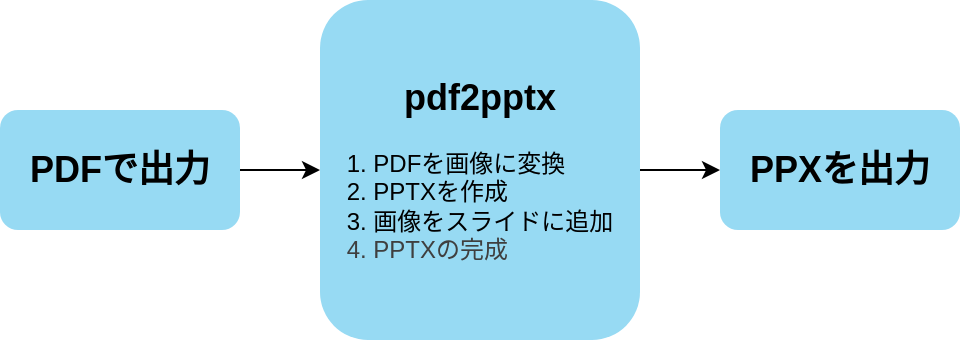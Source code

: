 <mxfile>
    <diagram id="e41sj6XoXZBibDI9JoMo" name="Page-1">
        <mxGraphModel dx="1055" dy="643" grid="1" gridSize="10" guides="1" tooltips="1" connect="1" arrows="1" fold="1" page="1" pageScale="1" pageWidth="850" pageHeight="1100" math="0" shadow="0">
            <root>
                <mxCell id="0"/>
                <mxCell id="1" parent="0"/>
                <mxCell id="5" style="edgeStyle=none;html=1;exitX=1;exitY=0.5;exitDx=0;exitDy=0;entryX=0;entryY=0.5;entryDx=0;entryDy=0;" edge="1" parent="1" source="2" target="3">
                    <mxGeometry relative="1" as="geometry"/>
                </mxCell>
                <mxCell id="2" value="&lt;font style=&quot;font-size: 18px;&quot;&gt;&lt;b style=&quot;&quot;&gt;PDFで出力&lt;/b&gt;&lt;/font&gt;" style="rounded=1;whiteSpace=wrap;html=1;strokeColor=none;fillColor=light-dark(#97daf3, #EDEDED);" vertex="1" parent="1">
                    <mxGeometry x="120" y="265" width="120" height="60" as="geometry"/>
                </mxCell>
                <mxCell id="6" style="edgeStyle=none;html=1;exitX=1;exitY=0.5;exitDx=0;exitDy=0;entryX=0;entryY=0.5;entryDx=0;entryDy=0;" edge="1" parent="1" source="3" target="4">
                    <mxGeometry relative="1" as="geometry"/>
                </mxCell>
                <mxCell id="3" value="&lt;span style=&quot;font-size: 18px;&quot;&gt;&lt;b&gt;pdf2pptx&lt;br&gt;&lt;/b&gt;&lt;/span&gt;&lt;div style=&quot;text-align: left;&quot;&gt;&lt;br&gt;&lt;/div&gt;&lt;div style=&quot;text-align: left;&quot;&gt;1.&amp;nbsp;PDFを画像に変換&lt;/div&gt;&lt;div style=&quot;text-align: left;&quot;&gt;2. PPTXを作成&lt;/div&gt;&lt;div style=&quot;text-align: left;&quot;&gt;3.&amp;nbsp;&lt;span style=&quot;background-color: transparent; text-align: center;&quot;&gt;画像をスライドに追加&lt;/span&gt;&lt;/div&gt;&lt;div style=&quot;text-align: left;&quot;&gt;&lt;span style=&quot;color: rgb(63, 63, 63); background-color: transparent;&quot;&gt;4. PPTXの完成&lt;/span&gt;&lt;/div&gt;" style="rounded=1;whiteSpace=wrap;html=1;strokeColor=none;fillColor=light-dark(#97daf3, #EDEDED);" vertex="1" parent="1">
                    <mxGeometry x="280" y="210" width="160" height="170" as="geometry"/>
                </mxCell>
                <mxCell id="4" value="&lt;font style=&quot;font-size: 18px;&quot;&gt;&lt;b style=&quot;&quot;&gt;PPXを出力&lt;/b&gt;&lt;/font&gt;" style="rounded=1;whiteSpace=wrap;html=1;strokeColor=none;fillColor=light-dark(#97daf3, #EDEDED);" vertex="1" parent="1">
                    <mxGeometry x="480" y="265" width="120" height="60" as="geometry"/>
                </mxCell>
            </root>
        </mxGraphModel>
    </diagram>
</mxfile>